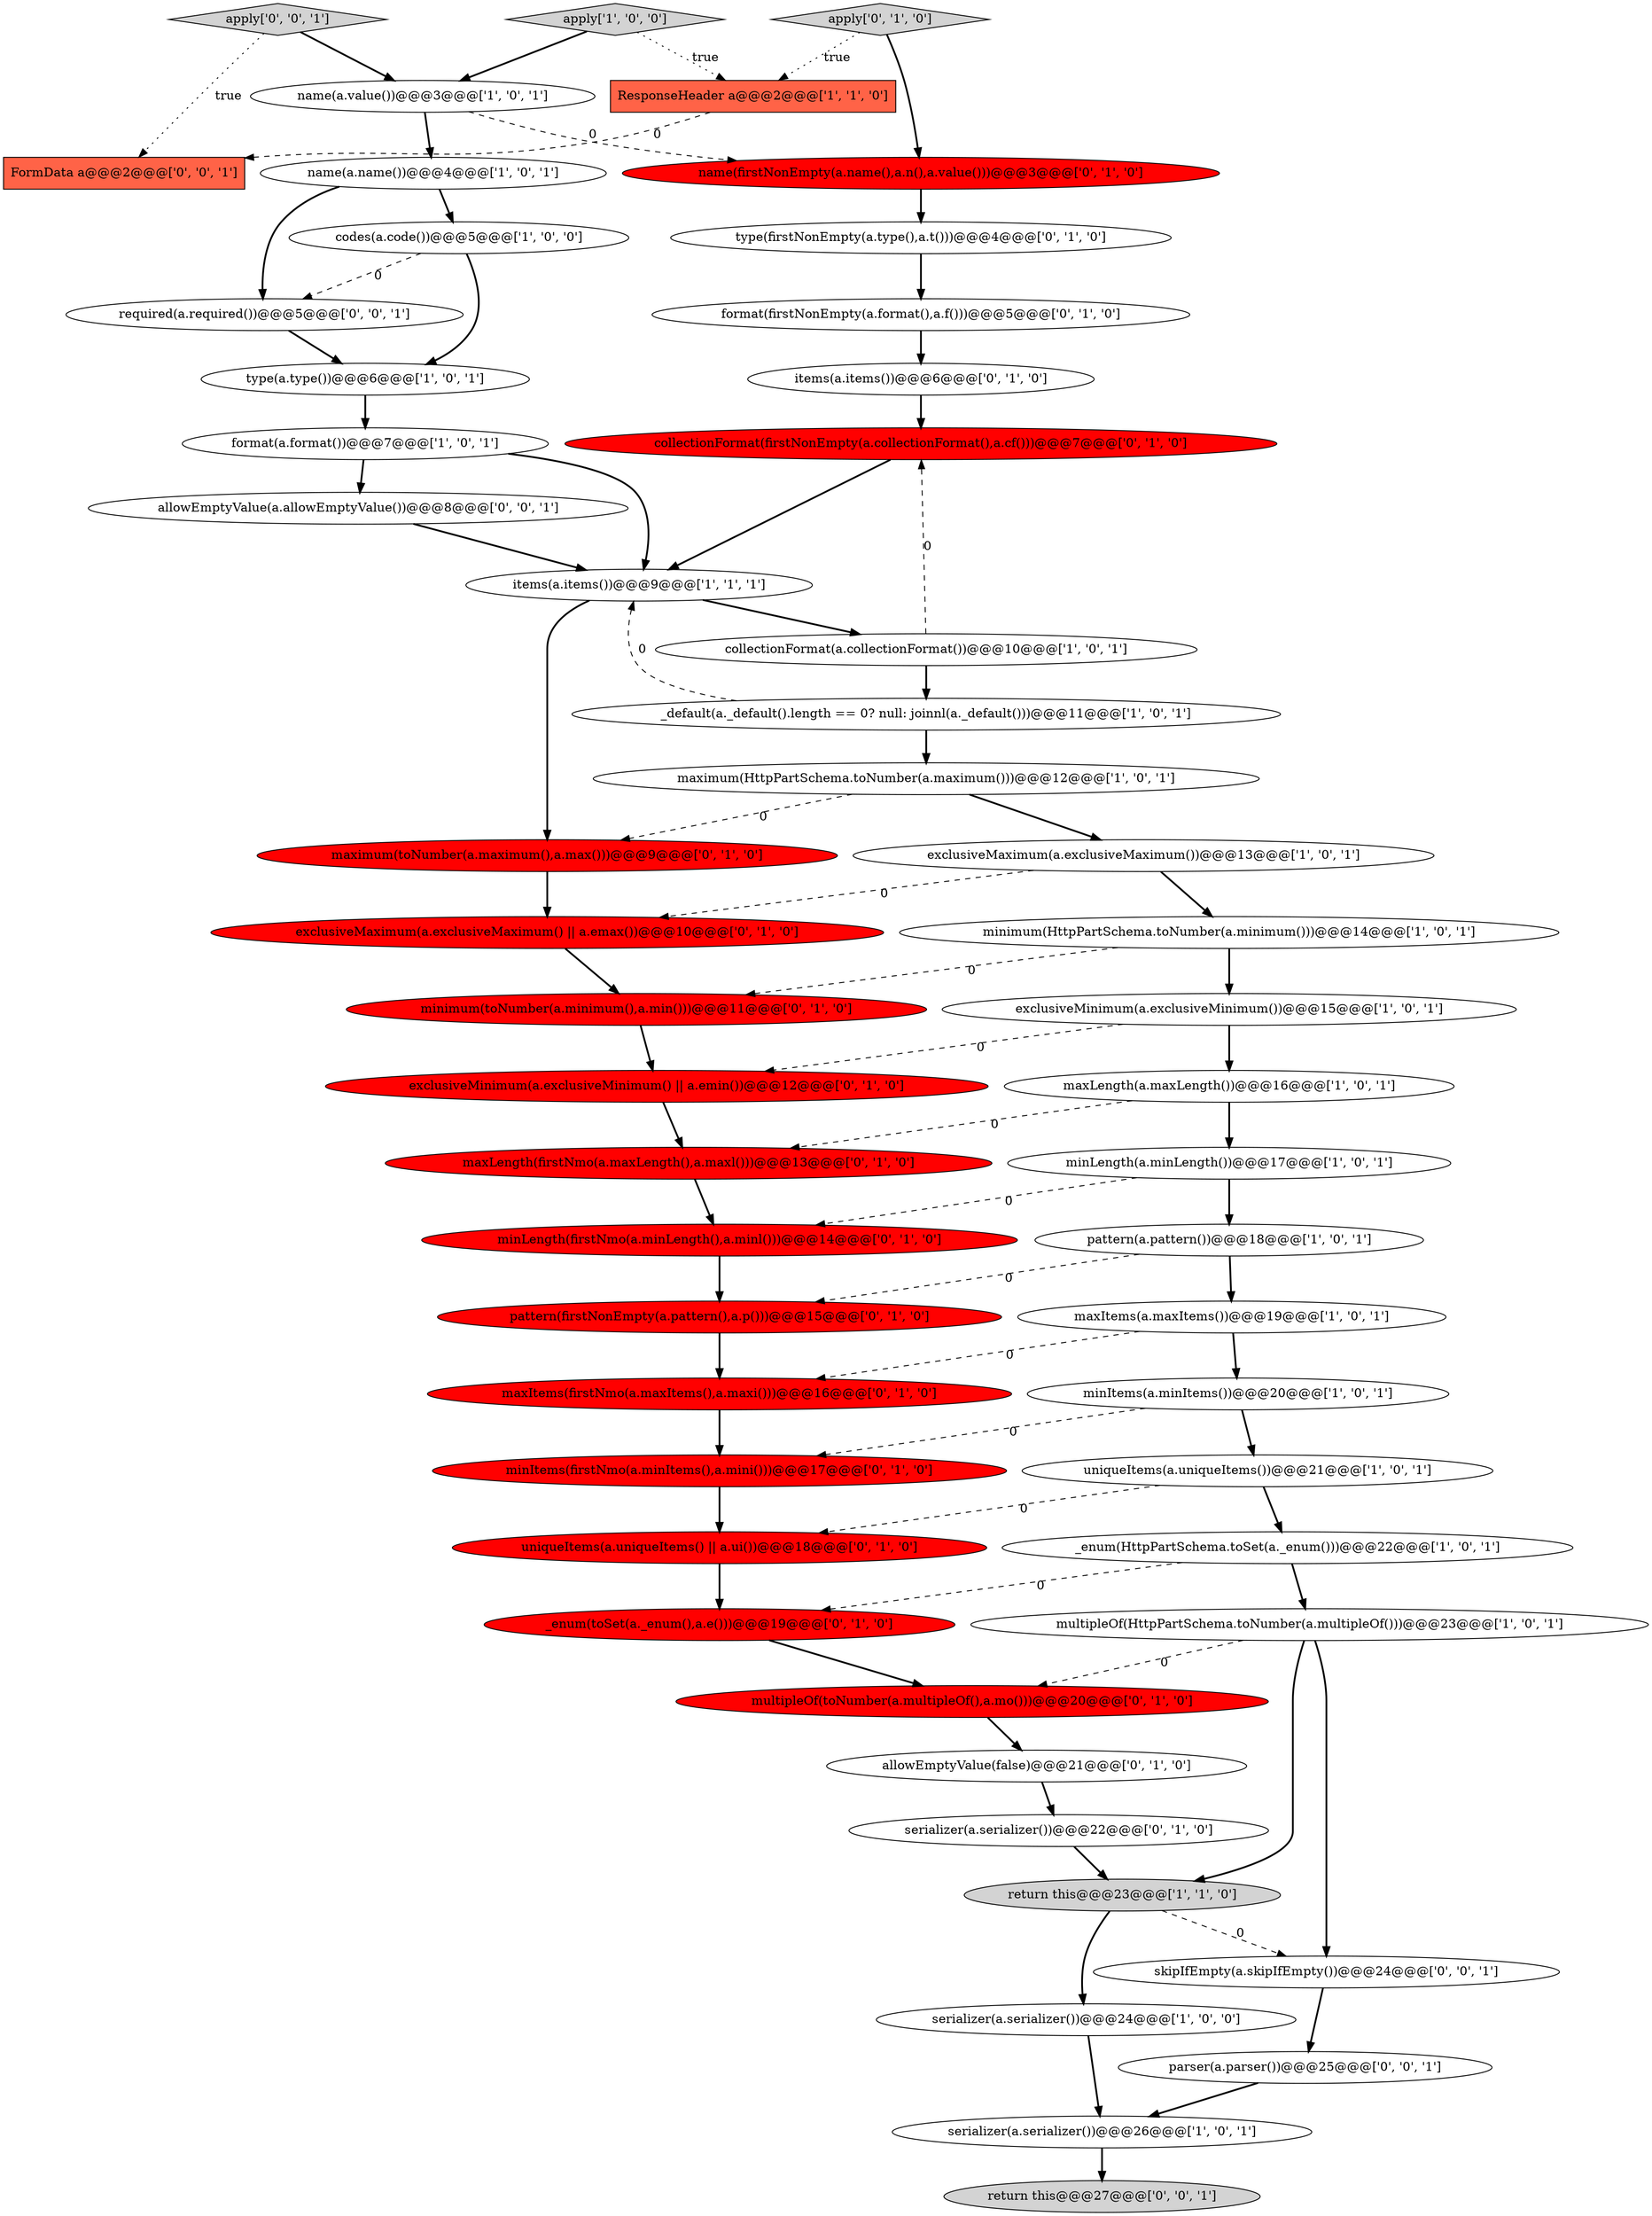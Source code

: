 digraph {
36 [style = filled, label = "collectionFormat(firstNonEmpty(a.collectionFormat(),a.cf()))@@@7@@@['0', '1', '0']", fillcolor = red, shape = ellipse image = "AAA1AAABBB2BBB"];
46 [style = filled, label = "apply['0', '0', '1']", fillcolor = lightgray, shape = diamond image = "AAA0AAABBB3BBB"];
5 [style = filled, label = "name(a.name())@@@4@@@['1', '0', '1']", fillcolor = white, shape = ellipse image = "AAA0AAABBB1BBB"];
27 [style = filled, label = "maximum(toNumber(a.maximum(),a.max()))@@@9@@@['0', '1', '0']", fillcolor = red, shape = ellipse image = "AAA1AAABBB2BBB"];
50 [style = filled, label = "FormData a@@@2@@@['0', '0', '1']", fillcolor = tomato, shape = box image = "AAA0AAABBB3BBB"];
3 [style = filled, label = "items(a.items())@@@9@@@['1', '1', '1']", fillcolor = white, shape = ellipse image = "AAA0AAABBB1BBB"];
31 [style = filled, label = "format(firstNonEmpty(a.format(),a.f()))@@@5@@@['0', '1', '0']", fillcolor = white, shape = ellipse image = "AAA0AAABBB2BBB"];
45 [style = filled, label = "skipIfEmpty(a.skipIfEmpty())@@@24@@@['0', '0', '1']", fillcolor = white, shape = ellipse image = "AAA0AAABBB3BBB"];
33 [style = filled, label = "items(a.items())@@@6@@@['0', '1', '0']", fillcolor = white, shape = ellipse image = "AAA0AAABBB2BBB"];
12 [style = filled, label = "codes(a.code())@@@5@@@['1', '0', '0']", fillcolor = white, shape = ellipse image = "AAA0AAABBB1BBB"];
38 [style = filled, label = "allowEmptyValue(false)@@@21@@@['0', '1', '0']", fillcolor = white, shape = ellipse image = "AAA0AAABBB2BBB"];
43 [style = filled, label = "exclusiveMinimum(a.exclusiveMinimum() || a.emin())@@@12@@@['0', '1', '0']", fillcolor = red, shape = ellipse image = "AAA1AAABBB2BBB"];
6 [style = filled, label = "minimum(HttpPartSchema.toNumber(a.minimum()))@@@14@@@['1', '0', '1']", fillcolor = white, shape = ellipse image = "AAA0AAABBB1BBB"];
32 [style = filled, label = "name(firstNonEmpty(a.name(),a.n(),a.value()))@@@3@@@['0', '1', '0']", fillcolor = red, shape = ellipse image = "AAA1AAABBB2BBB"];
49 [style = filled, label = "required(a.required())@@@5@@@['0', '0', '1']", fillcolor = white, shape = ellipse image = "AAA0AAABBB3BBB"];
17 [style = filled, label = "apply['1', '0', '0']", fillcolor = lightgray, shape = diamond image = "AAA0AAABBB1BBB"];
40 [style = filled, label = "maxLength(firstNmo(a.maxLength(),a.maxl()))@@@13@@@['0', '1', '0']", fillcolor = red, shape = ellipse image = "AAA1AAABBB2BBB"];
24 [style = filled, label = "exclusiveMaximum(a.exclusiveMaximum())@@@13@@@['1', '0', '1']", fillcolor = white, shape = ellipse image = "AAA0AAABBB1BBB"];
41 [style = filled, label = "minimum(toNumber(a.minimum(),a.min()))@@@11@@@['0', '1', '0']", fillcolor = red, shape = ellipse image = "AAA1AAABBB2BBB"];
48 [style = filled, label = "parser(a.parser())@@@25@@@['0', '0', '1']", fillcolor = white, shape = ellipse image = "AAA0AAABBB3BBB"];
9 [style = filled, label = "format(a.format())@@@7@@@['1', '0', '1']", fillcolor = white, shape = ellipse image = "AAA0AAABBB1BBB"];
28 [style = filled, label = "multipleOf(toNumber(a.multipleOf(),a.mo()))@@@20@@@['0', '1', '0']", fillcolor = red, shape = ellipse image = "AAA1AAABBB2BBB"];
35 [style = filled, label = "minItems(firstNmo(a.minItems(),a.mini()))@@@17@@@['0', '1', '0']", fillcolor = red, shape = ellipse image = "AAA1AAABBB2BBB"];
47 [style = filled, label = "return this@@@27@@@['0', '0', '1']", fillcolor = lightgray, shape = ellipse image = "AAA0AAABBB3BBB"];
11 [style = filled, label = "ResponseHeader a@@@2@@@['1', '1', '0']", fillcolor = tomato, shape = box image = "AAA0AAABBB1BBB"];
1 [style = filled, label = "minLength(a.minLength())@@@17@@@['1', '0', '1']", fillcolor = white, shape = ellipse image = "AAA0AAABBB1BBB"];
2 [style = filled, label = "type(a.type())@@@6@@@['1', '0', '1']", fillcolor = white, shape = ellipse image = "AAA0AAABBB1BBB"];
22 [style = filled, label = "exclusiveMinimum(a.exclusiveMinimum())@@@15@@@['1', '0', '1']", fillcolor = white, shape = ellipse image = "AAA0AAABBB1BBB"];
23 [style = filled, label = "serializer(a.serializer())@@@24@@@['1', '0', '0']", fillcolor = white, shape = ellipse image = "AAA0AAABBB1BBB"];
13 [style = filled, label = "maxLength(a.maxLength())@@@16@@@['1', '0', '1']", fillcolor = white, shape = ellipse image = "AAA0AAABBB1BBB"];
21 [style = filled, label = "serializer(a.serializer())@@@26@@@['1', '0', '1']", fillcolor = white, shape = ellipse image = "AAA0AAABBB1BBB"];
10 [style = filled, label = "uniqueItems(a.uniqueItems())@@@21@@@['1', '0', '1']", fillcolor = white, shape = ellipse image = "AAA0AAABBB1BBB"];
26 [style = filled, label = "minLength(firstNmo(a.minLength(),a.minl()))@@@14@@@['0', '1', '0']", fillcolor = red, shape = ellipse image = "AAA1AAABBB2BBB"];
37 [style = filled, label = "uniqueItems(a.uniqueItems() || a.ui())@@@18@@@['0', '1', '0']", fillcolor = red, shape = ellipse image = "AAA1AAABBB2BBB"];
4 [style = filled, label = "return this@@@23@@@['1', '1', '0']", fillcolor = lightgray, shape = ellipse image = "AAA0AAABBB1BBB"];
15 [style = filled, label = "name(a.value())@@@3@@@['1', '0', '1']", fillcolor = white, shape = ellipse image = "AAA0AAABBB1BBB"];
19 [style = filled, label = "minItems(a.minItems())@@@20@@@['1', '0', '1']", fillcolor = white, shape = ellipse image = "AAA0AAABBB1BBB"];
29 [style = filled, label = "maxItems(firstNmo(a.maxItems(),a.maxi()))@@@16@@@['0', '1', '0']", fillcolor = red, shape = ellipse image = "AAA1AAABBB2BBB"];
8 [style = filled, label = "maxItems(a.maxItems())@@@19@@@['1', '0', '1']", fillcolor = white, shape = ellipse image = "AAA0AAABBB1BBB"];
20 [style = filled, label = "multipleOf(HttpPartSchema.toNumber(a.multipleOf()))@@@23@@@['1', '0', '1']", fillcolor = white, shape = ellipse image = "AAA0AAABBB1BBB"];
0 [style = filled, label = "maximum(HttpPartSchema.toNumber(a.maximum()))@@@12@@@['1', '0', '1']", fillcolor = white, shape = ellipse image = "AAA0AAABBB1BBB"];
44 [style = filled, label = "serializer(a.serializer())@@@22@@@['0', '1', '0']", fillcolor = white, shape = ellipse image = "AAA0AAABBB2BBB"];
34 [style = filled, label = "pattern(firstNonEmpty(a.pattern(),a.p()))@@@15@@@['0', '1', '0']", fillcolor = red, shape = ellipse image = "AAA1AAABBB2BBB"];
51 [style = filled, label = "allowEmptyValue(a.allowEmptyValue())@@@8@@@['0', '0', '1']", fillcolor = white, shape = ellipse image = "AAA0AAABBB3BBB"];
14 [style = filled, label = "pattern(a.pattern())@@@18@@@['1', '0', '1']", fillcolor = white, shape = ellipse image = "AAA0AAABBB1BBB"];
39 [style = filled, label = "_enum(toSet(a._enum(),a.e()))@@@19@@@['0', '1', '0']", fillcolor = red, shape = ellipse image = "AAA1AAABBB2BBB"];
18 [style = filled, label = "collectionFormat(a.collectionFormat())@@@10@@@['1', '0', '1']", fillcolor = white, shape = ellipse image = "AAA0AAABBB1BBB"];
16 [style = filled, label = "_default(a._default().length == 0? null: joinnl(a._default()))@@@11@@@['1', '0', '1']", fillcolor = white, shape = ellipse image = "AAA0AAABBB1BBB"];
7 [style = filled, label = "_enum(HttpPartSchema.toSet(a._enum()))@@@22@@@['1', '0', '1']", fillcolor = white, shape = ellipse image = "AAA0AAABBB1BBB"];
25 [style = filled, label = "type(firstNonEmpty(a.type(),a.t()))@@@4@@@['0', '1', '0']", fillcolor = white, shape = ellipse image = "AAA0AAABBB2BBB"];
30 [style = filled, label = "apply['0', '1', '0']", fillcolor = lightgray, shape = diamond image = "AAA0AAABBB2BBB"];
42 [style = filled, label = "exclusiveMaximum(a.exclusiveMaximum() || a.emax())@@@10@@@['0', '1', '0']", fillcolor = red, shape = ellipse image = "AAA1AAABBB2BBB"];
21->47 [style = bold, label=""];
34->29 [style = bold, label=""];
42->41 [style = bold, label=""];
16->0 [style = bold, label=""];
9->51 [style = bold, label=""];
38->44 [style = bold, label=""];
14->34 [style = dashed, label="0"];
6->22 [style = bold, label=""];
22->43 [style = dashed, label="0"];
1->26 [style = dashed, label="0"];
8->19 [style = bold, label=""];
20->45 [style = bold, label=""];
46->15 [style = bold, label=""];
26->34 [style = bold, label=""];
28->38 [style = bold, label=""];
16->3 [style = dashed, label="0"];
20->28 [style = dashed, label="0"];
11->50 [style = dashed, label="0"];
15->32 [style = dashed, label="0"];
19->10 [style = bold, label=""];
30->32 [style = bold, label=""];
36->3 [style = bold, label=""];
2->9 [style = bold, label=""];
7->20 [style = bold, label=""];
0->27 [style = dashed, label="0"];
13->40 [style = dashed, label="0"];
45->48 [style = bold, label=""];
10->7 [style = bold, label=""];
39->28 [style = bold, label=""];
13->1 [style = bold, label=""];
15->5 [style = bold, label=""];
20->4 [style = bold, label=""];
3->27 [style = bold, label=""];
25->31 [style = bold, label=""];
3->18 [style = bold, label=""];
27->42 [style = bold, label=""];
24->42 [style = dashed, label="0"];
43->40 [style = bold, label=""];
51->3 [style = bold, label=""];
4->45 [style = dashed, label="0"];
12->2 [style = bold, label=""];
5->49 [style = bold, label=""];
23->21 [style = bold, label=""];
5->12 [style = bold, label=""];
35->37 [style = bold, label=""];
44->4 [style = bold, label=""];
12->49 [style = dashed, label="0"];
18->36 [style = dashed, label="0"];
31->33 [style = bold, label=""];
0->24 [style = bold, label=""];
33->36 [style = bold, label=""];
6->41 [style = dashed, label="0"];
46->50 [style = dotted, label="true"];
32->25 [style = bold, label=""];
17->15 [style = bold, label=""];
48->21 [style = bold, label=""];
10->37 [style = dashed, label="0"];
9->3 [style = bold, label=""];
40->26 [style = bold, label=""];
49->2 [style = bold, label=""];
1->14 [style = bold, label=""];
14->8 [style = bold, label=""];
29->35 [style = bold, label=""];
19->35 [style = dashed, label="0"];
22->13 [style = bold, label=""];
7->39 [style = dashed, label="0"];
24->6 [style = bold, label=""];
30->11 [style = dotted, label="true"];
41->43 [style = bold, label=""];
8->29 [style = dashed, label="0"];
37->39 [style = bold, label=""];
4->23 [style = bold, label=""];
17->11 [style = dotted, label="true"];
18->16 [style = bold, label=""];
}
